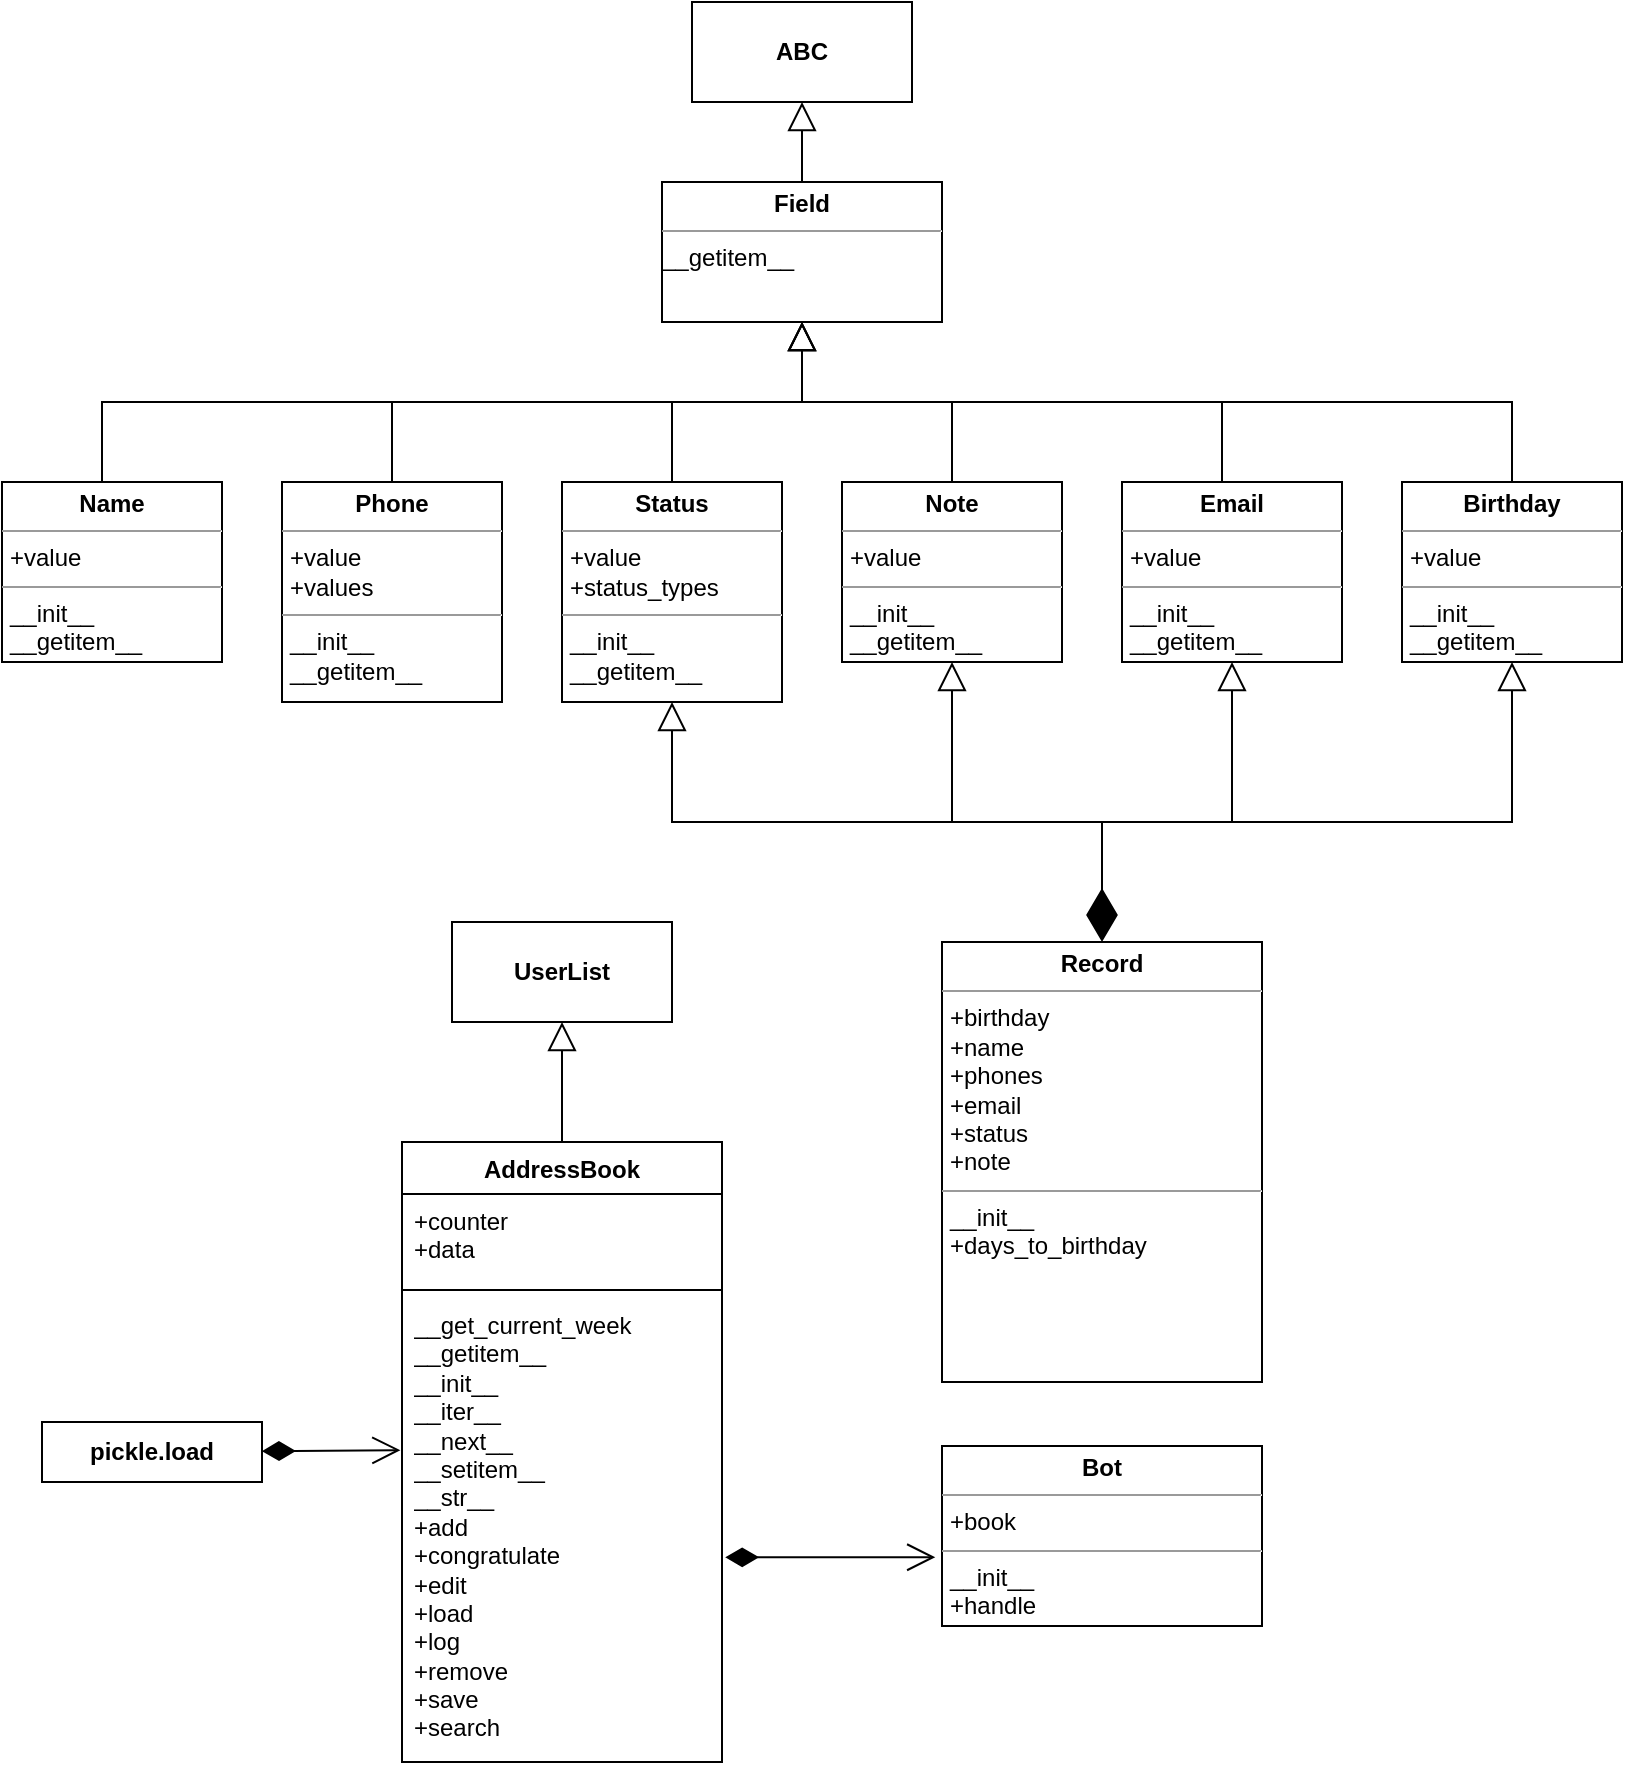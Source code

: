 <mxfile version="21.1.2" type="github">
  <diagram name="Сторінка-1" id="TdrTmNIwiGjnx47I0RfR">
    <mxGraphModel dx="1050" dy="587" grid="1" gridSize="10" guides="1" tooltips="1" connect="1" arrows="1" fold="1" page="1" pageScale="1" pageWidth="827" pageHeight="1169" math="0" shadow="0">
      <root>
        <mxCell id="0" />
        <mxCell id="1" parent="0" />
        <mxCell id="kQ61tyJdOc__lNQOEXDA-5" value="AddressBook" style="swimlane;fontStyle=1;align=center;verticalAlign=top;childLayout=stackLayout;horizontal=1;startSize=26;horizontalStack=0;resizeParent=1;resizeParentMax=0;resizeLast=0;collapsible=1;marginBottom=0;whiteSpace=wrap;html=1;" vertex="1" parent="1">
          <mxGeometry x="210" y="1090" width="160" height="310" as="geometry">
            <mxRectangle x="590" y="10" width="120" height="30" as="alternateBounds" />
          </mxGeometry>
        </mxCell>
        <mxCell id="kQ61tyJdOc__lNQOEXDA-6" value="+counter&lt;br&gt;+data" style="text;strokeColor=none;fillColor=none;align=left;verticalAlign=top;spacingLeft=4;spacingRight=4;overflow=hidden;rotatable=0;points=[[0,0.5],[1,0.5]];portConstraint=eastwest;whiteSpace=wrap;html=1;" vertex="1" parent="kQ61tyJdOc__lNQOEXDA-5">
          <mxGeometry y="26" width="160" height="44" as="geometry" />
        </mxCell>
        <mxCell id="kQ61tyJdOc__lNQOEXDA-7" value="" style="line;strokeWidth=1;fillColor=none;align=left;verticalAlign=middle;spacingTop=-1;spacingLeft=3;spacingRight=3;rotatable=0;labelPosition=right;points=[];portConstraint=eastwest;strokeColor=inherit;" vertex="1" parent="kQ61tyJdOc__lNQOEXDA-5">
          <mxGeometry y="70" width="160" height="8" as="geometry" />
        </mxCell>
        <mxCell id="kQ61tyJdOc__lNQOEXDA-8" value="__get_current_week&lt;br&gt;__getitem__&lt;br&gt;__init__&lt;br&gt;__iter__&lt;br&gt;__next__&lt;br&gt;__setitem__&lt;br&gt;__str__&lt;br&gt;+add&lt;br&gt;+congratulate&lt;br&gt;+edit&lt;br&gt;+load&lt;br&gt;+log&lt;br&gt;+remove&lt;br&gt;+save&lt;br&gt;+search" style="text;strokeColor=none;fillColor=none;align=left;verticalAlign=top;spacingLeft=4;spacingRight=4;overflow=hidden;rotatable=0;points=[[0,0.5],[1,0.5]];portConstraint=eastwest;whiteSpace=wrap;html=1;" vertex="1" parent="kQ61tyJdOc__lNQOEXDA-5">
          <mxGeometry y="78" width="160" height="232" as="geometry" />
        </mxCell>
        <mxCell id="kQ61tyJdOc__lNQOEXDA-10" value="&lt;p style=&quot;margin:0px;margin-top:4px;text-align:center;&quot;&gt;&lt;b&gt;Bot&lt;/b&gt;&lt;/p&gt;&lt;hr size=&quot;1&quot;&gt;&lt;p style=&quot;margin:0px;margin-left:4px;&quot;&gt;+book&lt;/p&gt;&lt;hr size=&quot;1&quot;&gt;&lt;p style=&quot;margin:0px;margin-left:4px;&quot;&gt;__init__&lt;/p&gt;&lt;p style=&quot;margin:0px;margin-left:4px;&quot;&gt;+handle&lt;/p&gt;" style="verticalAlign=top;align=left;overflow=fill;fontSize=12;fontFamily=Helvetica;html=1;whiteSpace=wrap;" vertex="1" parent="1">
          <mxGeometry x="480" y="1242" width="160" height="90" as="geometry" />
        </mxCell>
        <mxCell id="kQ61tyJdOc__lNQOEXDA-11" value="pickle.load" style="html=1;whiteSpace=wrap;fontStyle=1" vertex="1" parent="1">
          <mxGeometry x="30" y="1230" width="110" height="30" as="geometry" />
        </mxCell>
        <mxCell id="kQ61tyJdOc__lNQOEXDA-14" value="&lt;p style=&quot;margin:0px;margin-top:4px;text-align:center;&quot;&gt;&lt;b&gt;Record&lt;/b&gt;&lt;/p&gt;&lt;hr size=&quot;1&quot;&gt;&lt;p style=&quot;margin:0px;margin-left:4px;&quot;&gt;+birthday&lt;/p&gt;&lt;p style=&quot;margin:0px;margin-left:4px;&quot;&gt;+name&lt;/p&gt;&lt;p style=&quot;margin:0px;margin-left:4px;&quot;&gt;+phones&lt;/p&gt;&lt;p style=&quot;margin:0px;margin-left:4px;&quot;&gt;+email&lt;/p&gt;&lt;p style=&quot;margin:0px;margin-left:4px;&quot;&gt;+status&lt;/p&gt;&lt;p style=&quot;margin:0px;margin-left:4px;&quot;&gt;+note&lt;/p&gt;&lt;hr size=&quot;1&quot;&gt;&lt;p style=&quot;margin:0px;margin-left:4px;&quot;&gt;__init__&lt;/p&gt;&lt;p style=&quot;margin:0px;margin-left:4px;&quot;&gt;+days_to_birthday&lt;/p&gt;" style="verticalAlign=top;align=left;overflow=fill;fontSize=12;fontFamily=Helvetica;html=1;whiteSpace=wrap;" vertex="1" parent="1">
          <mxGeometry x="480" y="990" width="160" height="220" as="geometry" />
        </mxCell>
        <mxCell id="kQ61tyJdOc__lNQOEXDA-15" value="&lt;p style=&quot;margin:0px;margin-top:4px;text-align:center;&quot;&gt;&lt;b&gt;Field&lt;/b&gt;&lt;/p&gt;&lt;hr size=&quot;1&quot;&gt;&lt;div style=&quot;height:2px;&quot;&gt;__getitem__&lt;/div&gt;" style="verticalAlign=top;align=left;overflow=fill;fontSize=12;fontFamily=Helvetica;html=1;whiteSpace=wrap;" vertex="1" parent="1">
          <mxGeometry x="340" y="610" width="140" height="70" as="geometry" />
        </mxCell>
        <mxCell id="kQ61tyJdOc__lNQOEXDA-16" value="&lt;p style=&quot;margin:0px;margin-top:4px;text-align:center;&quot;&gt;&lt;b&gt;Note&lt;/b&gt;&lt;/p&gt;&lt;hr size=&quot;1&quot;&gt;&lt;p style=&quot;margin:0px;margin-left:4px;&quot;&gt;+value&lt;/p&gt;&lt;hr size=&quot;1&quot;&gt;&lt;p style=&quot;margin:0px;margin-left:4px;&quot;&gt;__init__&lt;/p&gt;&lt;p style=&quot;margin:0px;margin-left:4px;&quot;&gt;__getitem__&lt;/p&gt;" style="verticalAlign=top;align=left;overflow=fill;fontSize=12;fontFamily=Helvetica;html=1;whiteSpace=wrap;" vertex="1" parent="1">
          <mxGeometry x="430" y="760" width="110" height="90" as="geometry" />
        </mxCell>
        <mxCell id="kQ61tyJdOc__lNQOEXDA-17" value="&lt;p style=&quot;margin:0px;margin-top:4px;text-align:center;&quot;&gt;&lt;b&gt;Phone&lt;/b&gt;&lt;/p&gt;&lt;hr size=&quot;1&quot;&gt;&lt;p style=&quot;margin:0px;margin-left:4px;&quot;&gt;+value&lt;/p&gt;&lt;p style=&quot;margin:0px;margin-left:4px;&quot;&gt;+values&lt;/p&gt;&lt;hr size=&quot;1&quot;&gt;&lt;p style=&quot;margin:0px;margin-left:4px;&quot;&gt;__init__&lt;/p&gt;&lt;p style=&quot;margin:0px;margin-left:4px;&quot;&gt;__getitem__&lt;/p&gt;" style="verticalAlign=top;align=left;overflow=fill;fontSize=12;fontFamily=Helvetica;html=1;whiteSpace=wrap;" vertex="1" parent="1">
          <mxGeometry x="150" y="760" width="110" height="110" as="geometry" />
        </mxCell>
        <mxCell id="kQ61tyJdOc__lNQOEXDA-19" value="&lt;p style=&quot;margin:0px;margin-top:4px;text-align:center;&quot;&gt;&lt;b&gt;Birthday&lt;/b&gt;&lt;/p&gt;&lt;hr size=&quot;1&quot;&gt;&lt;p style=&quot;margin:0px;margin-left:4px;&quot;&gt;+value&lt;/p&gt;&lt;hr size=&quot;1&quot;&gt;&lt;p style=&quot;margin:0px;margin-left:4px;&quot;&gt;__init__&lt;/p&gt;&lt;p style=&quot;margin:0px;margin-left:4px;&quot;&gt;__getitem__&lt;/p&gt;" style="verticalAlign=top;align=left;overflow=fill;fontSize=12;fontFamily=Helvetica;html=1;whiteSpace=wrap;" vertex="1" parent="1">
          <mxGeometry x="710" y="760" width="110" height="90" as="geometry" />
        </mxCell>
        <mxCell id="kQ61tyJdOc__lNQOEXDA-20" value="&lt;p style=&quot;margin:0px;margin-top:4px;text-align:center;&quot;&gt;&lt;b&gt;Email&lt;/b&gt;&lt;/p&gt;&lt;hr size=&quot;1&quot;&gt;&lt;p style=&quot;margin:0px;margin-left:4px;&quot;&gt;+value&lt;/p&gt;&lt;hr size=&quot;1&quot;&gt;&lt;p style=&quot;margin:0px;margin-left:4px;&quot;&gt;__init__&lt;/p&gt;&lt;p style=&quot;margin:0px;margin-left:4px;&quot;&gt;__getitem__&lt;/p&gt;" style="verticalAlign=top;align=left;overflow=fill;fontSize=12;fontFamily=Helvetica;html=1;whiteSpace=wrap;" vertex="1" parent="1">
          <mxGeometry x="570" y="760" width="110" height="90" as="geometry" />
        </mxCell>
        <mxCell id="kQ61tyJdOc__lNQOEXDA-21" value="&lt;p style=&quot;margin:0px;margin-top:4px;text-align:center;&quot;&gt;&lt;b&gt;Status&lt;/b&gt;&lt;/p&gt;&lt;hr size=&quot;1&quot;&gt;&lt;p style=&quot;margin:0px;margin-left:4px;&quot;&gt;+value&lt;/p&gt;&lt;p style=&quot;margin:0px;margin-left:4px;&quot;&gt;+status_types&lt;/p&gt;&lt;hr size=&quot;1&quot;&gt;&lt;p style=&quot;margin:0px;margin-left:4px;&quot;&gt;__init__&lt;/p&gt;&lt;p style=&quot;margin:0px;margin-left:4px;&quot;&gt;__getitem__&lt;/p&gt;" style="verticalAlign=top;align=left;overflow=fill;fontSize=12;fontFamily=Helvetica;html=1;whiteSpace=wrap;" vertex="1" parent="1">
          <mxGeometry x="290" y="760" width="110" height="110" as="geometry" />
        </mxCell>
        <mxCell id="kQ61tyJdOc__lNQOEXDA-22" value="&lt;p style=&quot;margin:0px;margin-top:4px;text-align:center;&quot;&gt;&lt;b&gt;Name&lt;/b&gt;&lt;/p&gt;&lt;hr size=&quot;1&quot;&gt;&lt;p style=&quot;margin:0px;margin-left:4px;&quot;&gt;+value&lt;/p&gt;&lt;hr size=&quot;1&quot;&gt;&lt;p style=&quot;margin:0px;margin-left:4px;&quot;&gt;__init__&lt;/p&gt;&lt;p style=&quot;margin:0px;margin-left:4px;&quot;&gt;__getitem__&lt;/p&gt;" style="verticalAlign=top;align=left;overflow=fill;fontSize=12;fontFamily=Helvetica;html=1;whiteSpace=wrap;" vertex="1" parent="1">
          <mxGeometry x="10" y="760" width="110" height="90" as="geometry" />
        </mxCell>
        <mxCell id="kQ61tyJdOc__lNQOEXDA-23" value="UserList" style="html=1;whiteSpace=wrap;fontStyle=1" vertex="1" parent="1">
          <mxGeometry x="235" y="980" width="110" height="50" as="geometry" />
        </mxCell>
        <mxCell id="kQ61tyJdOc__lNQOEXDA-24" value="ABC" style="html=1;whiteSpace=wrap;fontStyle=1;" vertex="1" parent="1">
          <mxGeometry x="355" y="520" width="110" height="50" as="geometry" />
        </mxCell>
        <mxCell id="kQ61tyJdOc__lNQOEXDA-28" value="" style="endArrow=block;endFill=0;endSize=12;html=1;rounded=0;entryX=0.5;entryY=1;entryDx=0;entryDy=0;exitX=0.5;exitY=0;exitDx=0;exitDy=0;" edge="1" parent="1" source="kQ61tyJdOc__lNQOEXDA-5" target="kQ61tyJdOc__lNQOEXDA-23">
          <mxGeometry width="160" relative="1" as="geometry">
            <mxPoint x="200" y="780" as="sourcePoint" />
            <mxPoint x="360" y="780" as="targetPoint" />
          </mxGeometry>
        </mxCell>
        <mxCell id="kQ61tyJdOc__lNQOEXDA-30" value="" style="endArrow=block;endFill=0;endSize=12;html=1;rounded=0;entryX=0.5;entryY=1;entryDx=0;entryDy=0;exitX=0.5;exitY=0;exitDx=0;exitDy=0;" edge="1" parent="1" source="kQ61tyJdOc__lNQOEXDA-15" target="kQ61tyJdOc__lNQOEXDA-24">
          <mxGeometry width="160" relative="1" as="geometry">
            <mxPoint x="245" y="680" as="sourcePoint" />
            <mxPoint x="245" y="580" as="targetPoint" />
          </mxGeometry>
        </mxCell>
        <mxCell id="kQ61tyJdOc__lNQOEXDA-34" value="" style="endArrow=block;endFill=0;endSize=12;html=1;rounded=0;exitX=0.5;exitY=0;exitDx=0;exitDy=0;" edge="1" parent="1" source="kQ61tyJdOc__lNQOEXDA-21">
          <mxGeometry width="160" relative="1" as="geometry">
            <mxPoint x="275" y="710" as="sourcePoint" />
            <mxPoint x="410" y="680" as="targetPoint" />
            <Array as="points">
              <mxPoint x="345" y="720" />
              <mxPoint x="410" y="720" />
            </Array>
          </mxGeometry>
        </mxCell>
        <mxCell id="kQ61tyJdOc__lNQOEXDA-35" value="" style="endArrow=block;endFill=0;endSize=12;html=1;rounded=0;entryX=0.5;entryY=1;entryDx=0;entryDy=0;exitX=0.5;exitY=0;exitDx=0;exitDy=0;" edge="1" parent="1" source="kQ61tyJdOc__lNQOEXDA-16" target="kQ61tyJdOc__lNQOEXDA-15">
          <mxGeometry width="160" relative="1" as="geometry">
            <mxPoint x="285" y="720" as="sourcePoint" />
            <mxPoint x="285" y="620" as="targetPoint" />
            <Array as="points">
              <mxPoint x="485" y="720" />
              <mxPoint x="410" y="720" />
            </Array>
          </mxGeometry>
        </mxCell>
        <mxCell id="kQ61tyJdOc__lNQOEXDA-39" value="" style="endArrow=block;endFill=0;endSize=12;html=1;rounded=0;exitX=0.5;exitY=0;exitDx=0;exitDy=0;" edge="1" parent="1" source="kQ61tyJdOc__lNQOEXDA-17">
          <mxGeometry width="160" relative="1" as="geometry">
            <mxPoint x="315" y="750" as="sourcePoint" />
            <mxPoint x="410" y="680" as="targetPoint" />
            <Array as="points">
              <mxPoint x="205" y="720" />
              <mxPoint x="410" y="720" />
            </Array>
          </mxGeometry>
        </mxCell>
        <mxCell id="kQ61tyJdOc__lNQOEXDA-40" value="" style="endArrow=none;html=1;rounded=0;" edge="1" parent="1">
          <mxGeometry width="50" height="50" relative="1" as="geometry">
            <mxPoint x="620" y="760" as="sourcePoint" />
            <mxPoint x="440" y="720" as="targetPoint" />
            <Array as="points">
              <mxPoint x="620" y="720" />
            </Array>
          </mxGeometry>
        </mxCell>
        <mxCell id="kQ61tyJdOc__lNQOEXDA-41" value="" style="endArrow=none;html=1;rounded=0;" edge="1" parent="1">
          <mxGeometry width="50" height="50" relative="1" as="geometry">
            <mxPoint x="60" y="760" as="sourcePoint" />
            <mxPoint x="220" y="720" as="targetPoint" />
            <Array as="points">
              <mxPoint x="60" y="720" />
            </Array>
          </mxGeometry>
        </mxCell>
        <mxCell id="kQ61tyJdOc__lNQOEXDA-42" value="" style="endArrow=none;html=1;rounded=0;exitX=0.5;exitY=0;exitDx=0;exitDy=0;" edge="1" parent="1" source="kQ61tyJdOc__lNQOEXDA-19">
          <mxGeometry width="50" height="50" relative="1" as="geometry">
            <mxPoint x="300" y="760" as="sourcePoint" />
            <mxPoint x="360" y="720" as="targetPoint" />
            <Array as="points">
              <mxPoint x="765" y="720" />
            </Array>
          </mxGeometry>
        </mxCell>
        <mxCell id="kQ61tyJdOc__lNQOEXDA-46" value="1" style="endArrow=open;html=1;endSize=12;startArrow=diamondThin;startSize=14;startFill=1;align=left;verticalAlign=bottom;rounded=0;entryX=-0.005;entryY=0.328;entryDx=0;entryDy=0;fontColor=none;noLabel=1;entryPerimeter=0;" edge="1" parent="1" source="kQ61tyJdOc__lNQOEXDA-11" target="kQ61tyJdOc__lNQOEXDA-8">
          <mxGeometry x="-1" y="3" relative="1" as="geometry">
            <mxPoint x="40" y="320" as="sourcePoint" />
            <mxPoint x="20" y="230" as="targetPoint" />
          </mxGeometry>
        </mxCell>
        <mxCell id="kQ61tyJdOc__lNQOEXDA-48" value="1" style="endArrow=open;html=1;endSize=12;startArrow=diamondThin;startSize=14;startFill=1;align=left;verticalAlign=bottom;rounded=0;fontColor=none;noLabel=1;entryX=-0.021;entryY=0.618;entryDx=0;entryDy=0;entryPerimeter=0;exitX=1.01;exitY=0.559;exitDx=0;exitDy=0;exitPerimeter=0;" edge="1" parent="1" source="kQ61tyJdOc__lNQOEXDA-8" target="kQ61tyJdOc__lNQOEXDA-10">
          <mxGeometry x="-1" y="3" relative="1" as="geometry">
            <mxPoint x="380" y="1280" as="sourcePoint" />
            <mxPoint x="390" y="220" as="targetPoint" />
          </mxGeometry>
        </mxCell>
        <mxCell id="kQ61tyJdOc__lNQOEXDA-50" value="" style="endArrow=diamondThin;endFill=1;endSize=24;html=1;rounded=0;entryX=0.5;entryY=0;entryDx=0;entryDy=0;" edge="1" parent="1" target="kQ61tyJdOc__lNQOEXDA-14">
          <mxGeometry width="160" relative="1" as="geometry">
            <mxPoint x="560" y="930" as="sourcePoint" />
            <mxPoint x="380" y="990" as="targetPoint" />
          </mxGeometry>
        </mxCell>
        <mxCell id="kQ61tyJdOc__lNQOEXDA-51" value="" style="endArrow=block;endFill=0;endSize=12;html=1;rounded=0;entryX=0.5;entryY=1;entryDx=0;entryDy=0;" edge="1" parent="1" target="kQ61tyJdOc__lNQOEXDA-19">
          <mxGeometry width="160" relative="1" as="geometry">
            <mxPoint x="560" y="930" as="sourcePoint" />
            <mxPoint x="790" y="930" as="targetPoint" />
            <Array as="points">
              <mxPoint x="765" y="930" />
            </Array>
          </mxGeometry>
        </mxCell>
        <mxCell id="kQ61tyJdOc__lNQOEXDA-53" value="" style="endArrow=block;endFill=0;endSize=12;html=1;rounded=0;entryX=0.5;entryY=1;entryDx=0;entryDy=0;fillColor=#ffe6cc;strokeColor=#000000;" edge="1" parent="1" target="kQ61tyJdOc__lNQOEXDA-21">
          <mxGeometry width="160" relative="1" as="geometry">
            <mxPoint x="570" y="930" as="sourcePoint" />
            <mxPoint x="775" y="860" as="targetPoint" />
            <Array as="points">
              <mxPoint x="345" y="930" />
            </Array>
          </mxGeometry>
        </mxCell>
        <mxCell id="kQ61tyJdOc__lNQOEXDA-54" value="" style="endArrow=block;endFill=0;endSize=12;html=1;rounded=0;entryX=0.5;entryY=1;entryDx=0;entryDy=0;" edge="1" parent="1" target="kQ61tyJdOc__lNQOEXDA-16">
          <mxGeometry width="160" relative="1" as="geometry">
            <mxPoint x="485" y="930" as="sourcePoint" />
            <mxPoint x="785" y="870" as="targetPoint" />
            <Array as="points" />
          </mxGeometry>
        </mxCell>
        <mxCell id="kQ61tyJdOc__lNQOEXDA-55" value="" style="endArrow=block;endFill=0;endSize=12;html=1;rounded=0;entryX=0.5;entryY=1;entryDx=0;entryDy=0;" edge="1" parent="1" target="kQ61tyJdOc__lNQOEXDA-20">
          <mxGeometry width="160" relative="1" as="geometry">
            <mxPoint x="550" y="930" as="sourcePoint" />
            <mxPoint x="795" y="880" as="targetPoint" />
            <Array as="points">
              <mxPoint x="625" y="930" />
            </Array>
          </mxGeometry>
        </mxCell>
      </root>
    </mxGraphModel>
  </diagram>
</mxfile>
